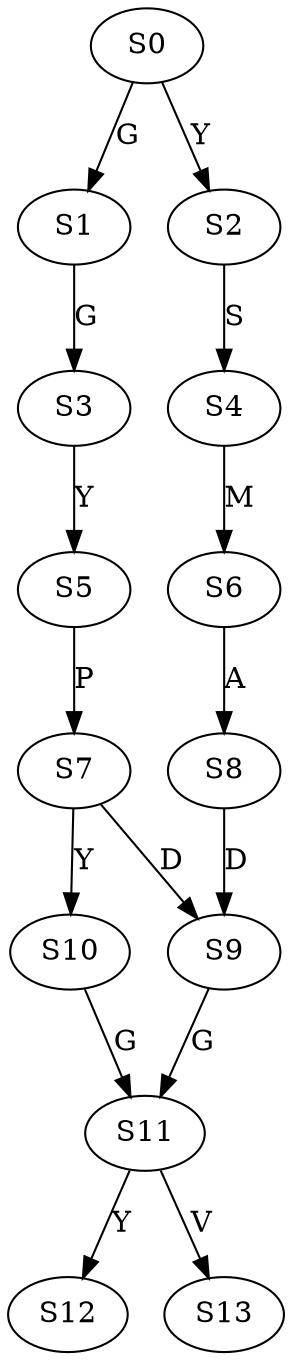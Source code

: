 strict digraph  {
	S0 -> S1 [ label = G ];
	S0 -> S2 [ label = Y ];
	S1 -> S3 [ label = G ];
	S2 -> S4 [ label = S ];
	S3 -> S5 [ label = Y ];
	S4 -> S6 [ label = M ];
	S5 -> S7 [ label = P ];
	S6 -> S8 [ label = A ];
	S7 -> S9 [ label = D ];
	S7 -> S10 [ label = Y ];
	S8 -> S9 [ label = D ];
	S9 -> S11 [ label = G ];
	S10 -> S11 [ label = G ];
	S11 -> S12 [ label = Y ];
	S11 -> S13 [ label = V ];
}
